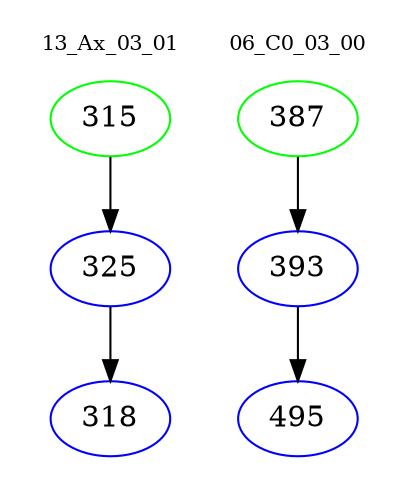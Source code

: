 digraph{
subgraph cluster_0 {
color = white
label = "13_Ax_03_01";
fontsize=10;
T0_315 [label="315", color="green"]
T0_315 -> T0_325 [color="black"]
T0_325 [label="325", color="blue"]
T0_325 -> T0_318 [color="black"]
T0_318 [label="318", color="blue"]
}
subgraph cluster_1 {
color = white
label = "06_C0_03_00";
fontsize=10;
T1_387 [label="387", color="green"]
T1_387 -> T1_393 [color="black"]
T1_393 [label="393", color="blue"]
T1_393 -> T1_495 [color="black"]
T1_495 [label="495", color="blue"]
}
}
